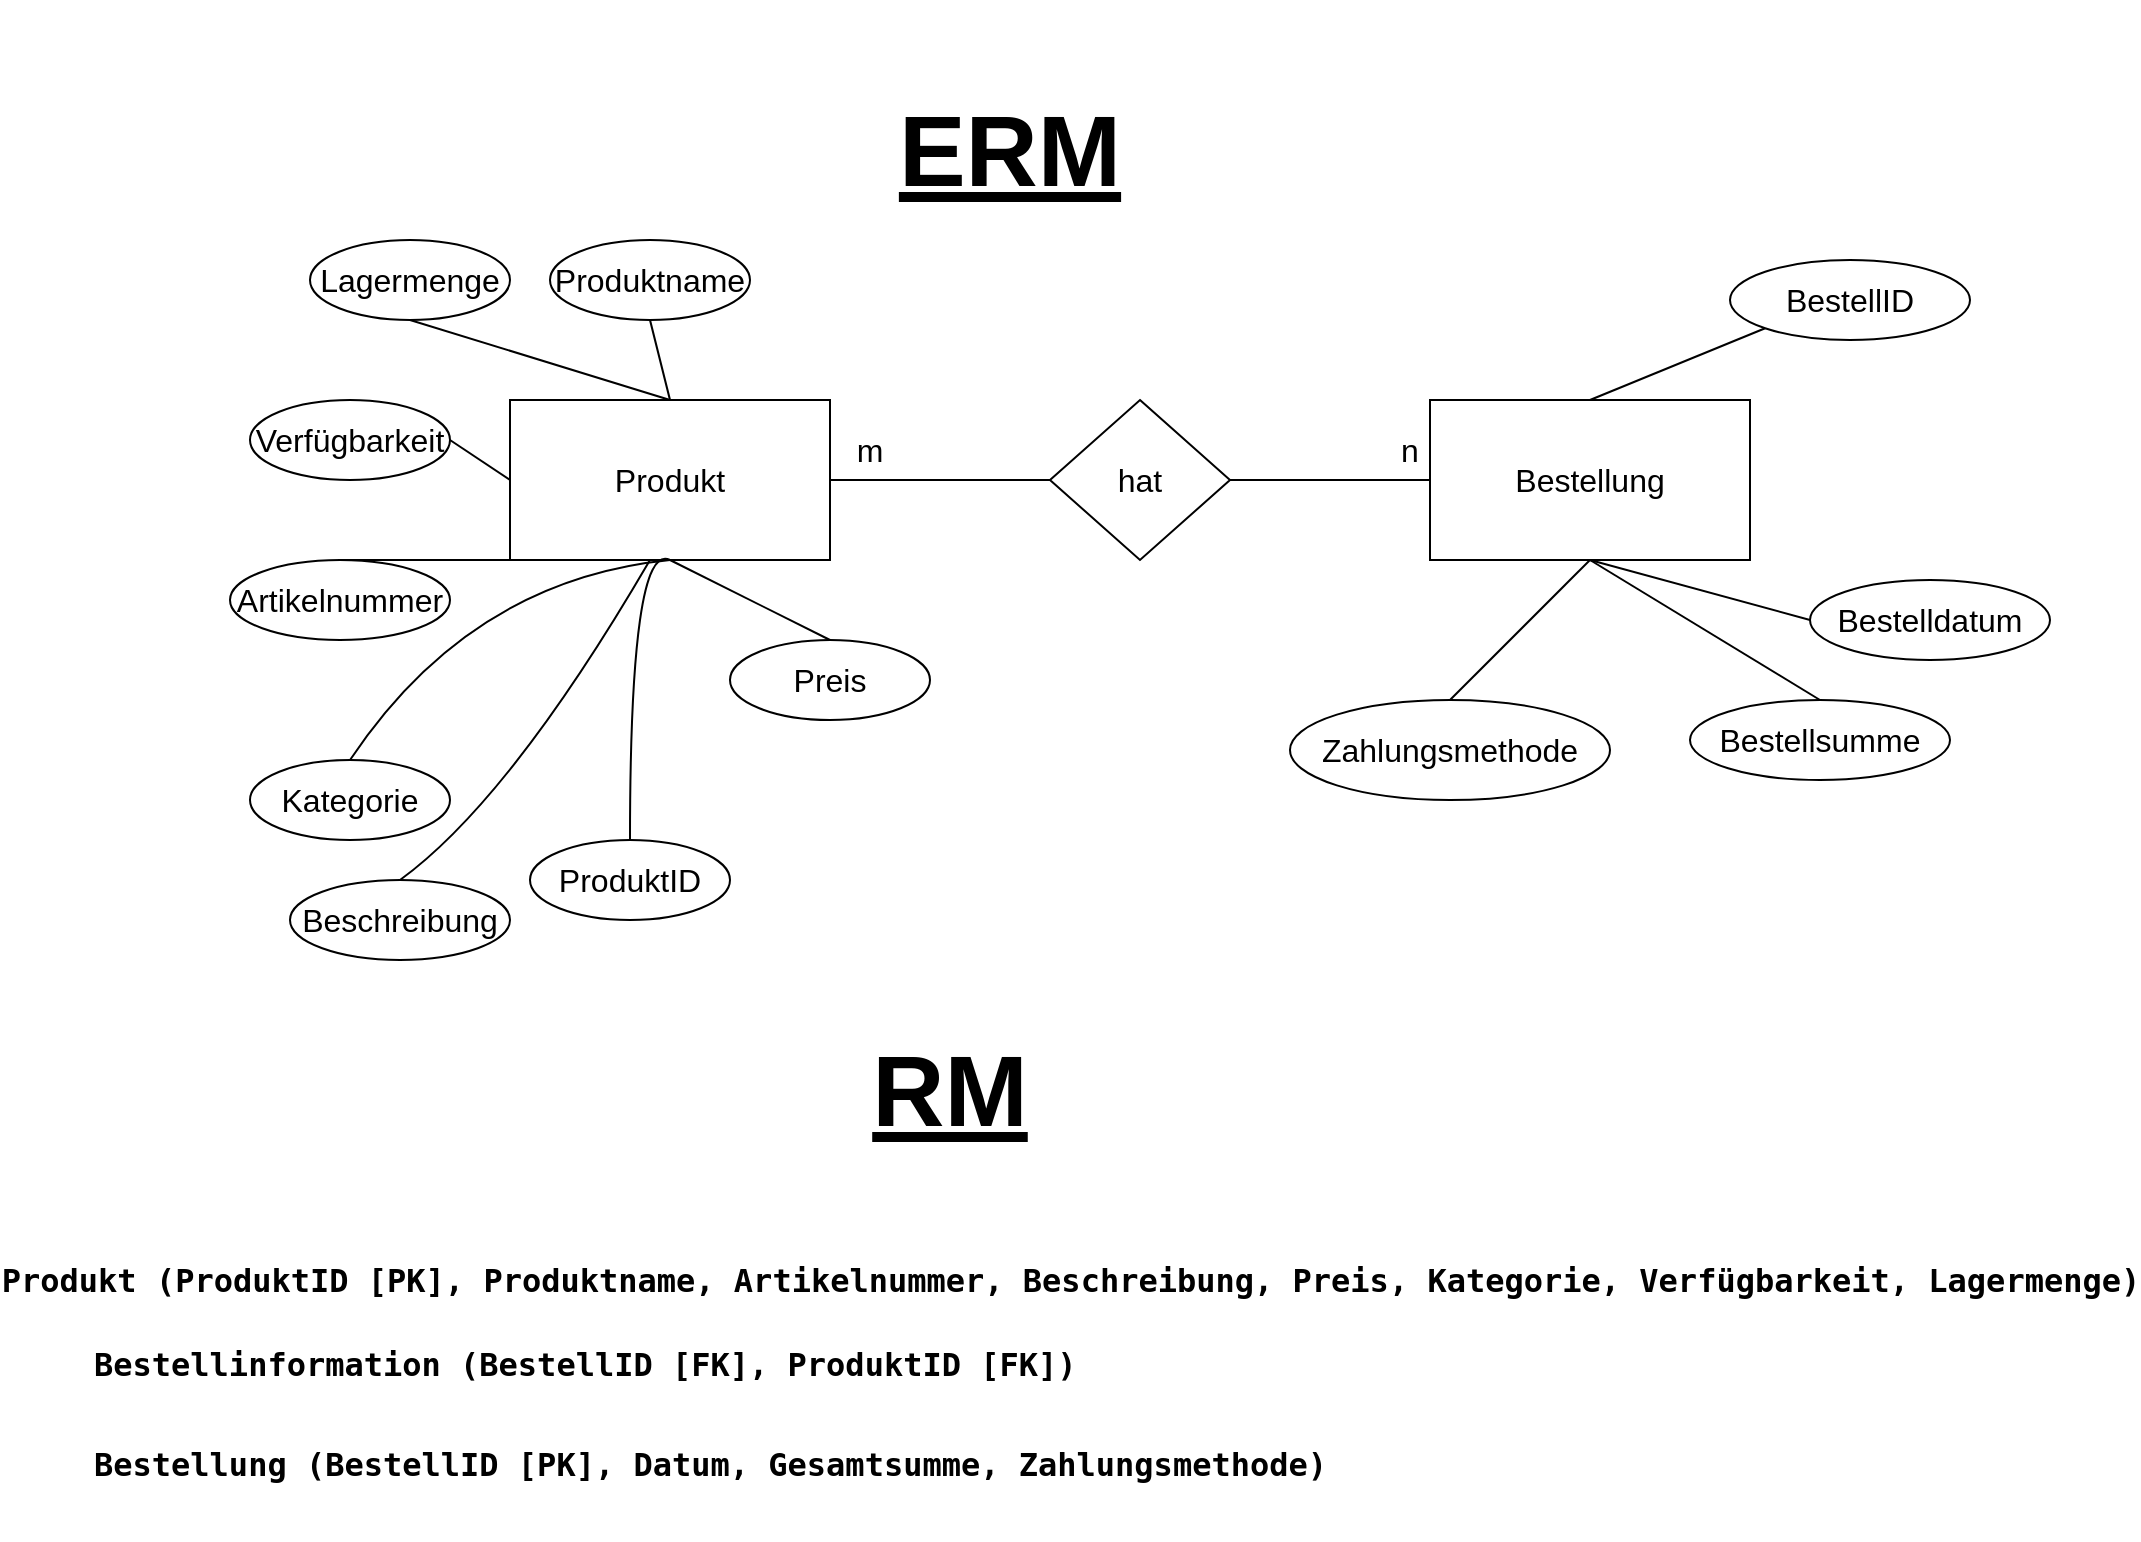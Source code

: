 <mxfile version="22.1.8" type="device">
  <diagram id="R2lEEEUBdFMjLlhIrx00" name="Page-1">
    <mxGraphModel dx="2392" dy="2065" grid="1" gridSize="10" guides="1" tooltips="1" connect="1" arrows="1" fold="1" page="1" pageScale="1" pageWidth="850" pageHeight="1100" math="0" shadow="0" extFonts="Permanent Marker^https://fonts.googleapis.com/css?family=Permanent+Marker">
      <root>
        <mxCell id="0" />
        <mxCell id="1" parent="0" />
        <mxCell id="OGYVU1Y2HdA6mD7ZXAQP-2" value="Produkt" style="whiteSpace=wrap;html=1;align=center;fontSize=16;" vertex="1" parent="1">
          <mxGeometry x="80" y="120" width="160" height="80" as="geometry" />
        </mxCell>
        <mxCell id="OGYVU1Y2HdA6mD7ZXAQP-3" value="Bestellung" style="whiteSpace=wrap;html=1;align=center;fontSize=16;" vertex="1" parent="1">
          <mxGeometry x="540" y="120" width="160" height="80" as="geometry" />
        </mxCell>
        <mxCell id="OGYVU1Y2HdA6mD7ZXAQP-4" value="hat" style="shape=rhombus;perimeter=rhombusPerimeter;whiteSpace=wrap;html=1;align=center;fontSize=16;" vertex="1" parent="1">
          <mxGeometry x="350" y="120" width="90" height="80" as="geometry" />
        </mxCell>
        <mxCell id="OGYVU1Y2HdA6mD7ZXAQP-7" value="ProduktID" style="ellipse;whiteSpace=wrap;html=1;align=center;fontSize=16;" vertex="1" parent="1">
          <mxGeometry x="90" y="340" width="100" height="40" as="geometry" />
        </mxCell>
        <mxCell id="OGYVU1Y2HdA6mD7ZXAQP-9" value="" style="endArrow=none;html=1;rounded=0;fontSize=12;startSize=8;endSize=8;edgeStyle=none;curved=1;exitX=0.5;exitY=0;exitDx=0;exitDy=0;" edge="1" parent="1" source="OGYVU1Y2HdA6mD7ZXAQP-7">
          <mxGeometry width="50" height="50" relative="1" as="geometry">
            <mxPoint x="460" y="290" as="sourcePoint" />
            <mxPoint x="160" y="200" as="targetPoint" />
            <Array as="points">
              <mxPoint x="140" y="190" />
            </Array>
          </mxGeometry>
        </mxCell>
        <mxCell id="OGYVU1Y2HdA6mD7ZXAQP-10" value="Produktname" style="ellipse;whiteSpace=wrap;html=1;align=center;fontSize=16;" vertex="1" parent="1">
          <mxGeometry x="100" y="40" width="100" height="40" as="geometry" />
        </mxCell>
        <mxCell id="OGYVU1Y2HdA6mD7ZXAQP-11" value="Artikelnummer" style="ellipse;whiteSpace=wrap;html=1;align=center;fontSize=16;" vertex="1" parent="1">
          <mxGeometry x="-60" y="200" width="110" height="40" as="geometry" />
        </mxCell>
        <mxCell id="OGYVU1Y2HdA6mD7ZXAQP-12" value="Beschreibung" style="ellipse;whiteSpace=wrap;html=1;align=center;fontSize=16;" vertex="1" parent="1">
          <mxGeometry x="-30" y="360" width="110" height="40" as="geometry" />
        </mxCell>
        <mxCell id="OGYVU1Y2HdA6mD7ZXAQP-14" value="Preis" style="ellipse;whiteSpace=wrap;html=1;align=center;fontSize=16;" vertex="1" parent="1">
          <mxGeometry x="190" y="240" width="100" height="40" as="geometry" />
        </mxCell>
        <mxCell id="OGYVU1Y2HdA6mD7ZXAQP-15" value="Kategorie" style="ellipse;whiteSpace=wrap;html=1;align=center;fontSize=16;" vertex="1" parent="1">
          <mxGeometry x="-50" y="300" width="100" height="40" as="geometry" />
        </mxCell>
        <mxCell id="OGYVU1Y2HdA6mD7ZXAQP-16" style="edgeStyle=none;curved=1;rounded=0;orthogonalLoop=1;jettySize=auto;html=1;exitX=0;exitY=0;exitDx=0;exitDy=0;fontSize=12;startSize=8;endSize=8;" edge="1" parent="1" source="OGYVU1Y2HdA6mD7ZXAQP-15" target="OGYVU1Y2HdA6mD7ZXAQP-15">
          <mxGeometry relative="1" as="geometry" />
        </mxCell>
        <mxCell id="OGYVU1Y2HdA6mD7ZXAQP-17" value="Verfügbarkeit" style="ellipse;whiteSpace=wrap;html=1;align=center;fontSize=16;" vertex="1" parent="1">
          <mxGeometry x="-50" y="120" width="100" height="40" as="geometry" />
        </mxCell>
        <mxCell id="OGYVU1Y2HdA6mD7ZXAQP-18" value="Lagermenge" style="ellipse;whiteSpace=wrap;html=1;align=center;fontSize=16;" vertex="1" parent="1">
          <mxGeometry x="-20" y="40" width="100" height="40" as="geometry" />
        </mxCell>
        <mxCell id="OGYVU1Y2HdA6mD7ZXAQP-21" value="" style="endArrow=none;html=1;rounded=0;fontSize=12;startSize=8;endSize=8;edgeStyle=none;curved=1;exitX=0.5;exitY=0;exitDx=0;exitDy=0;entryX=0.5;entryY=1;entryDx=0;entryDy=0;" edge="1" parent="1" source="OGYVU1Y2HdA6mD7ZXAQP-14" target="OGYVU1Y2HdA6mD7ZXAQP-2">
          <mxGeometry width="50" height="50" relative="1" as="geometry">
            <mxPoint x="460" y="290" as="sourcePoint" />
            <mxPoint x="510" y="240" as="targetPoint" />
          </mxGeometry>
        </mxCell>
        <mxCell id="OGYVU1Y2HdA6mD7ZXAQP-22" value="" style="endArrow=none;html=1;rounded=0;fontSize=12;startSize=8;endSize=8;edgeStyle=none;curved=1;exitX=0.5;exitY=0;exitDx=0;exitDy=0;" edge="1" parent="1" source="OGYVU1Y2HdA6mD7ZXAQP-12">
          <mxGeometry width="50" height="50" relative="1" as="geometry">
            <mxPoint x="460" y="290" as="sourcePoint" />
            <mxPoint x="150" y="200" as="targetPoint" />
            <Array as="points">
              <mxPoint x="80" y="320" />
            </Array>
          </mxGeometry>
        </mxCell>
        <mxCell id="OGYVU1Y2HdA6mD7ZXAQP-23" value="" style="endArrow=none;html=1;rounded=0;fontSize=12;startSize=8;endSize=8;edgeStyle=none;curved=1;exitX=0.5;exitY=0;exitDx=0;exitDy=0;entryX=0.5;entryY=1;entryDx=0;entryDy=0;" edge="1" parent="1" source="OGYVU1Y2HdA6mD7ZXAQP-15" target="OGYVU1Y2HdA6mD7ZXAQP-2">
          <mxGeometry width="50" height="50" relative="1" as="geometry">
            <mxPoint x="460" y="290" as="sourcePoint" />
            <mxPoint x="510" y="240" as="targetPoint" />
            <Array as="points">
              <mxPoint x="60" y="210" />
            </Array>
          </mxGeometry>
        </mxCell>
        <mxCell id="OGYVU1Y2HdA6mD7ZXAQP-24" value="" style="endArrow=none;html=1;rounded=0;fontSize=12;startSize=8;endSize=8;edgeStyle=none;curved=1;exitX=0.5;exitY=0;exitDx=0;exitDy=0;entryX=0.5;entryY=1;entryDx=0;entryDy=0;" edge="1" parent="1" source="OGYVU1Y2HdA6mD7ZXAQP-11" target="OGYVU1Y2HdA6mD7ZXAQP-2">
          <mxGeometry width="50" height="50" relative="1" as="geometry">
            <mxPoint x="460" y="290" as="sourcePoint" />
            <mxPoint x="510" y="240" as="targetPoint" />
          </mxGeometry>
        </mxCell>
        <mxCell id="OGYVU1Y2HdA6mD7ZXAQP-25" value="" style="endArrow=none;html=1;rounded=0;fontSize=12;startSize=8;endSize=8;edgeStyle=none;curved=1;exitX=1;exitY=0.5;exitDx=0;exitDy=0;entryX=0;entryY=0.5;entryDx=0;entryDy=0;" edge="1" parent="1" source="OGYVU1Y2HdA6mD7ZXAQP-17" target="OGYVU1Y2HdA6mD7ZXAQP-2">
          <mxGeometry width="50" height="50" relative="1" as="geometry">
            <mxPoint x="460" y="290" as="sourcePoint" />
            <mxPoint x="510" y="240" as="targetPoint" />
          </mxGeometry>
        </mxCell>
        <mxCell id="OGYVU1Y2HdA6mD7ZXAQP-27" value="" style="endArrow=none;html=1;rounded=0;fontSize=12;startSize=8;endSize=8;edgeStyle=none;curved=1;exitX=0.5;exitY=0;exitDx=0;exitDy=0;entryX=0.5;entryY=1;entryDx=0;entryDy=0;" edge="1" parent="1" source="OGYVU1Y2HdA6mD7ZXAQP-2" target="OGYVU1Y2HdA6mD7ZXAQP-18">
          <mxGeometry width="50" height="50" relative="1" as="geometry">
            <mxPoint x="460" y="290" as="sourcePoint" />
            <mxPoint x="510" y="240" as="targetPoint" />
          </mxGeometry>
        </mxCell>
        <mxCell id="OGYVU1Y2HdA6mD7ZXAQP-28" value="" style="endArrow=none;html=1;rounded=0;fontSize=12;startSize=8;endSize=8;edgeStyle=none;curved=1;exitX=0.5;exitY=0;exitDx=0;exitDy=0;entryX=0.5;entryY=1;entryDx=0;entryDy=0;" edge="1" parent="1" source="OGYVU1Y2HdA6mD7ZXAQP-2" target="OGYVU1Y2HdA6mD7ZXAQP-10">
          <mxGeometry width="50" height="50" relative="1" as="geometry">
            <mxPoint x="460" y="290" as="sourcePoint" />
            <mxPoint x="510" y="240" as="targetPoint" />
          </mxGeometry>
        </mxCell>
        <mxCell id="OGYVU1Y2HdA6mD7ZXAQP-29" value="BestellID" style="ellipse;whiteSpace=wrap;html=1;align=center;fontSize=16;" vertex="1" parent="1">
          <mxGeometry x="690" y="50" width="120" height="40" as="geometry" />
        </mxCell>
        <mxCell id="OGYVU1Y2HdA6mD7ZXAQP-30" value="" style="endArrow=none;html=1;rounded=0;fontSize=12;startSize=8;endSize=8;edgeStyle=none;curved=1;entryX=0.5;entryY=0;entryDx=0;entryDy=0;exitX=0;exitY=1;exitDx=0;exitDy=0;" edge="1" parent="1" source="OGYVU1Y2HdA6mD7ZXAQP-29" target="OGYVU1Y2HdA6mD7ZXAQP-3">
          <mxGeometry width="50" height="50" relative="1" as="geometry">
            <mxPoint x="470" y="70" as="sourcePoint" />
            <mxPoint x="510" y="240" as="targetPoint" />
          </mxGeometry>
        </mxCell>
        <mxCell id="OGYVU1Y2HdA6mD7ZXAQP-32" value="Bestelldatum" style="ellipse;whiteSpace=wrap;html=1;align=center;fontSize=16;" vertex="1" parent="1">
          <mxGeometry x="730" y="210" width="120" height="40" as="geometry" />
        </mxCell>
        <mxCell id="OGYVU1Y2HdA6mD7ZXAQP-34" value="" style="endArrow=none;html=1;rounded=0;fontSize=12;startSize=8;endSize=8;edgeStyle=none;curved=1;entryX=0;entryY=0.5;entryDx=0;entryDy=0;exitX=0.5;exitY=1;exitDx=0;exitDy=0;" edge="1" parent="1" source="OGYVU1Y2HdA6mD7ZXAQP-3" target="OGYVU1Y2HdA6mD7ZXAQP-32">
          <mxGeometry width="50" height="50" relative="1" as="geometry">
            <mxPoint x="480" y="200" as="sourcePoint" />
            <mxPoint x="510" y="240" as="targetPoint" />
          </mxGeometry>
        </mxCell>
        <mxCell id="OGYVU1Y2HdA6mD7ZXAQP-35" value="Bestellsumme" style="ellipse;whiteSpace=wrap;html=1;align=center;fontSize=16;" vertex="1" parent="1">
          <mxGeometry x="670" y="270" width="130" height="40" as="geometry" />
        </mxCell>
        <mxCell id="OGYVU1Y2HdA6mD7ZXAQP-36" value="" style="endArrow=none;html=1;rounded=0;fontSize=12;startSize=8;endSize=8;edgeStyle=none;curved=1;entryX=0.5;entryY=0;entryDx=0;entryDy=0;exitX=0.5;exitY=1;exitDx=0;exitDy=0;" edge="1" parent="1" source="OGYVU1Y2HdA6mD7ZXAQP-3" target="OGYVU1Y2HdA6mD7ZXAQP-35">
          <mxGeometry width="50" height="50" relative="1" as="geometry">
            <mxPoint x="460" y="160" as="sourcePoint" />
            <mxPoint x="520" y="250" as="targetPoint" />
          </mxGeometry>
        </mxCell>
        <mxCell id="OGYVU1Y2HdA6mD7ZXAQP-39" value="" style="endArrow=none;html=1;rounded=0;fontSize=12;startSize=8;endSize=8;edgeStyle=none;curved=1;exitX=1;exitY=0.5;exitDx=0;exitDy=0;entryX=0;entryY=0.5;entryDx=0;entryDy=0;" edge="1" parent="1" source="OGYVU1Y2HdA6mD7ZXAQP-2" target="OGYVU1Y2HdA6mD7ZXAQP-4">
          <mxGeometry width="50" height="50" relative="1" as="geometry">
            <mxPoint x="460" y="290" as="sourcePoint" />
            <mxPoint x="510" y="240" as="targetPoint" />
          </mxGeometry>
        </mxCell>
        <mxCell id="OGYVU1Y2HdA6mD7ZXAQP-40" value="" style="endArrow=none;html=1;rounded=0;fontSize=12;startSize=8;endSize=8;edgeStyle=none;curved=1;entryX=0;entryY=0.5;entryDx=0;entryDy=0;" edge="1" parent="1" source="OGYVU1Y2HdA6mD7ZXAQP-4" target="OGYVU1Y2HdA6mD7ZXAQP-3">
          <mxGeometry width="50" height="50" relative="1" as="geometry">
            <mxPoint x="460" y="290" as="sourcePoint" />
            <mxPoint x="510" y="240" as="targetPoint" />
          </mxGeometry>
        </mxCell>
        <mxCell id="OGYVU1Y2HdA6mD7ZXAQP-46" value="Zahlungsmethode" style="ellipse;whiteSpace=wrap;html=1;align=center;fontSize=16;" vertex="1" parent="1">
          <mxGeometry x="470" y="270" width="160" height="50" as="geometry" />
        </mxCell>
        <mxCell id="OGYVU1Y2HdA6mD7ZXAQP-47" value="" style="endArrow=none;html=1;rounded=0;fontSize=12;startSize=8;endSize=8;edgeStyle=none;curved=1;entryX=0.5;entryY=1;entryDx=0;entryDy=0;exitX=0.5;exitY=0;exitDx=0;exitDy=0;" edge="1" parent="1" source="OGYVU1Y2HdA6mD7ZXAQP-46" target="OGYVU1Y2HdA6mD7ZXAQP-3">
          <mxGeometry width="50" height="50" relative="1" as="geometry">
            <mxPoint x="490" y="290" as="sourcePoint" />
            <mxPoint x="540" y="240" as="targetPoint" />
          </mxGeometry>
        </mxCell>
        <mxCell id="OGYVU1Y2HdA6mD7ZXAQP-48" value="m" style="text;html=1;strokeColor=none;fillColor=none;align=center;verticalAlign=middle;whiteSpace=wrap;rounded=0;fontSize=16;" vertex="1" parent="1">
          <mxGeometry x="230" y="130" width="60" height="30" as="geometry" />
        </mxCell>
        <mxCell id="OGYVU1Y2HdA6mD7ZXAQP-49" value="n" style="text;html=1;strokeColor=none;fillColor=none;align=center;verticalAlign=middle;whiteSpace=wrap;rounded=0;fontSize=16;" vertex="1" parent="1">
          <mxGeometry x="500" y="130" width="60" height="30" as="geometry" />
        </mxCell>
        <mxCell id="OGYVU1Y2HdA6mD7ZXAQP-50" value="&lt;font style=&quot;font-size: 50px;&quot;&gt;&lt;b&gt;&lt;u&gt;ERM&lt;/u&gt;&lt;/b&gt;&lt;/font&gt;" style="text;html=1;strokeColor=none;fillColor=none;align=center;verticalAlign=middle;whiteSpace=wrap;rounded=0;fontSize=16;" vertex="1" parent="1">
          <mxGeometry x="250" y="-80" width="160" height="150" as="geometry" />
        </mxCell>
        <mxCell id="OGYVU1Y2HdA6mD7ZXAQP-51" value="&lt;pre&gt;&lt;code class=&quot;!whitespace-pre hljs language-plaintext&quot;&gt;&lt;b&gt;Produkt (ProduktID [PK], Produktname, Artikelnummer, Beschreibung, Preis, Kategorie, Verfügbarkeit, Lagermenge)&lt;/b&gt;&lt;/code&gt;&lt;/pre&gt;" style="text;html=1;align=center;verticalAlign=middle;resizable=0;points=[];autosize=1;strokeColor=none;fillColor=none;fontSize=16;" vertex="1" parent="1">
          <mxGeometry x="-140" y="530" width="1000" height="60" as="geometry" />
        </mxCell>
        <mxCell id="OGYVU1Y2HdA6mD7ZXAQP-52" value="&lt;font style=&quot;font-size: 50px;&quot;&gt;&lt;b&gt;&lt;u&gt;RM&lt;/u&gt;&lt;/b&gt;&lt;/font&gt;" style="text;html=1;strokeColor=none;fillColor=none;align=center;verticalAlign=middle;whiteSpace=wrap;rounded=0;fontSize=16;" vertex="1" parent="1">
          <mxGeometry x="220" y="390" width="160" height="150" as="geometry" />
        </mxCell>
        <mxCell id="OGYVU1Y2HdA6mD7ZXAQP-55" value="&lt;pre&gt;&lt;code class=&quot;!whitespace-pre hljs language-plaintext&quot;&gt;&lt;b&gt;Bestellung (BestellID [PK], Datum, Gesamtsumme, Zahlungsmethode)&lt;/b&gt;&lt;/code&gt;&lt;/pre&gt;" style="text;whiteSpace=wrap;html=1;fontSize=16;" vertex="1" parent="1">
          <mxGeometry x="-130" y="620" width="800" height="70" as="geometry" />
        </mxCell>
        <mxCell id="OGYVU1Y2HdA6mD7ZXAQP-57" value="&lt;pre&gt;&lt;code class=&quot;!whitespace-pre hljs language-plaintext&quot;&gt;&lt;b&gt;Bestellinformation (BestellID [FK], ProduktID [FK])&lt;/b&gt;&lt;/code&gt;&lt;/pre&gt;" style="text;whiteSpace=wrap;html=1;fontSize=16;" vertex="1" parent="1">
          <mxGeometry x="-130" y="570" width="530" height="70" as="geometry" />
        </mxCell>
      </root>
    </mxGraphModel>
  </diagram>
</mxfile>
